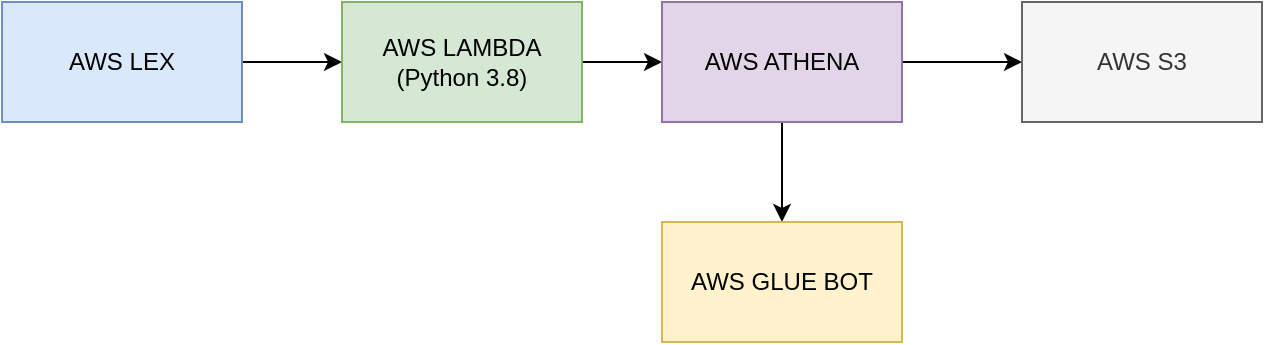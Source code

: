 <mxfile version="13.3.9" type="device"><diagram id="5hKTeS1WFIMY30TqfXDq" name="Page-1"><mxGraphModel dx="946" dy="652" grid="1" gridSize="10" guides="1" tooltips="1" connect="1" arrows="1" fold="1" page="1" pageScale="1" pageWidth="827" pageHeight="1169" math="0" shadow="0"><root><mxCell id="0"/><mxCell id="1" parent="0"/><mxCell id="_P6IcZN48C-ASiJgtdiu-9" value="" style="edgeStyle=orthogonalEdgeStyle;rounded=0;orthogonalLoop=1;jettySize=auto;html=1;" edge="1" parent="1" source="_P6IcZN48C-ASiJgtdiu-1" target="_P6IcZN48C-ASiJgtdiu-2"><mxGeometry relative="1" as="geometry"/></mxCell><mxCell id="_P6IcZN48C-ASiJgtdiu-1" value="AWS LEX" style="rounded=0;whiteSpace=wrap;html=1;fillColor=#dae8fc;strokeColor=#6c8ebf;" vertex="1" parent="1"><mxGeometry x="70" y="320" width="120" height="60" as="geometry"/></mxCell><mxCell id="_P6IcZN48C-ASiJgtdiu-10" value="" style="edgeStyle=orthogonalEdgeStyle;rounded=0;orthogonalLoop=1;jettySize=auto;html=1;" edge="1" parent="1" source="_P6IcZN48C-ASiJgtdiu-2" target="_P6IcZN48C-ASiJgtdiu-3"><mxGeometry relative="1" as="geometry"/></mxCell><mxCell id="_P6IcZN48C-ASiJgtdiu-2" value="AWS LAMBDA&lt;br&gt;(Python 3.8)" style="rounded=0;whiteSpace=wrap;html=1;fillColor=#d5e8d4;strokeColor=#82b366;" vertex="1" parent="1"><mxGeometry x="240" y="320" width="120" height="60" as="geometry"/></mxCell><mxCell id="_P6IcZN48C-ASiJgtdiu-5" style="edgeStyle=orthogonalEdgeStyle;rounded=0;orthogonalLoop=1;jettySize=auto;html=1;entryX=0;entryY=0.5;entryDx=0;entryDy=0;" edge="1" parent="1" source="_P6IcZN48C-ASiJgtdiu-3" target="_P6IcZN48C-ASiJgtdiu-4"><mxGeometry relative="1" as="geometry"/></mxCell><mxCell id="_P6IcZN48C-ASiJgtdiu-8" style="edgeStyle=orthogonalEdgeStyle;rounded=0;orthogonalLoop=1;jettySize=auto;html=1;entryX=0.5;entryY=0;entryDx=0;entryDy=0;" edge="1" parent="1" source="_P6IcZN48C-ASiJgtdiu-3" target="_P6IcZN48C-ASiJgtdiu-7"><mxGeometry relative="1" as="geometry"/></mxCell><mxCell id="_P6IcZN48C-ASiJgtdiu-3" value="AWS ATHENA" style="rounded=0;whiteSpace=wrap;html=1;fillColor=#e1d5e7;strokeColor=#9673a6;" vertex="1" parent="1"><mxGeometry x="400" y="320" width="120" height="60" as="geometry"/></mxCell><mxCell id="_P6IcZN48C-ASiJgtdiu-4" value="AWS S3" style="rounded=0;whiteSpace=wrap;html=1;fillColor=#f5f5f5;strokeColor=#666666;fontColor=#333333;" vertex="1" parent="1"><mxGeometry x="580" y="320" width="120" height="60" as="geometry"/></mxCell><mxCell id="_P6IcZN48C-ASiJgtdiu-7" value="AWS GLUE BOT" style="rounded=0;whiteSpace=wrap;html=1;fillColor=#fff2cc;strokeColor=#d6b656;" vertex="1" parent="1"><mxGeometry x="400" y="430" width="120" height="60" as="geometry"/></mxCell></root></mxGraphModel></diagram></mxfile>